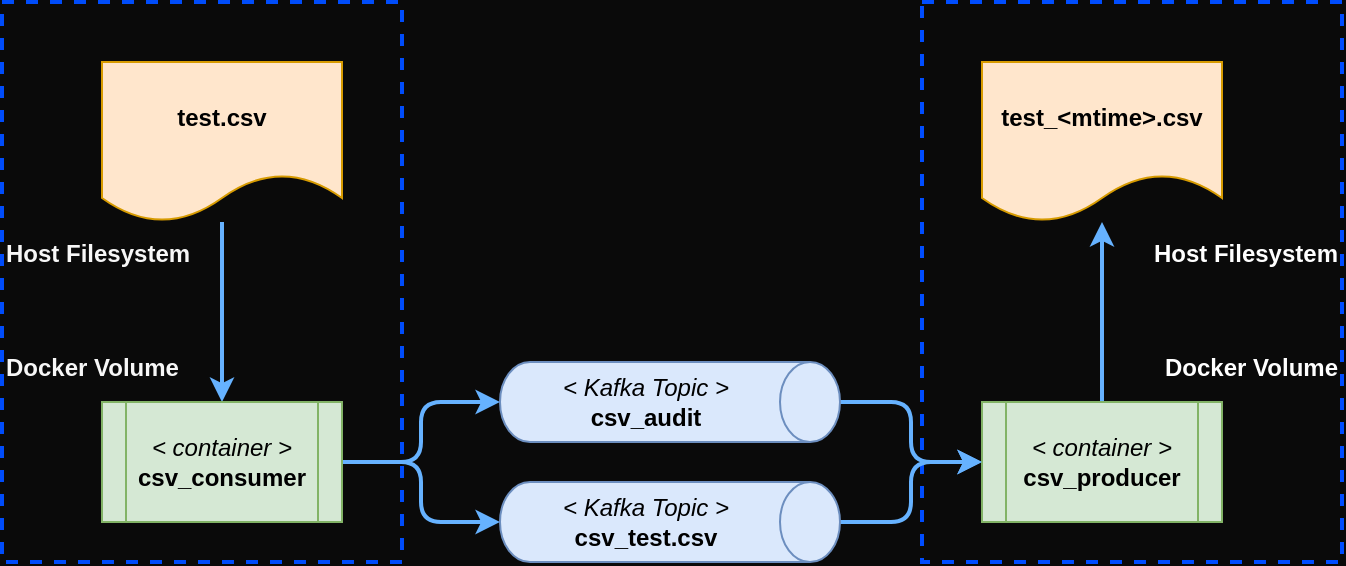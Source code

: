 <mxfile version="14.1.8" type="device"><diagram id="pLfo6xVx3OTYhQOIVpea" name="Page-1"><mxGraphModel dx="1086" dy="966" grid="1" gridSize="10" guides="1" tooltips="1" connect="1" arrows="1" fold="1" page="1" pageScale="1" pageWidth="827" pageHeight="1169" background="#0A0A0A" math="0" shadow="0"><root><mxCell id="0"/><mxCell id="1" parent="0"/><mxCell id="pJ34K_4MBTx9DgtTikUU-6" value="&lt;br&gt;&lt;br&gt;&lt;b&gt;Host Filesystem&lt;/b&gt;&lt;br&gt;&lt;font color=&quot;#66b2ff&quot;&gt;&lt;br&gt;&lt;br&gt;&lt;br&gt;&lt;/font&gt;&lt;b&gt;Docker Volume&lt;/b&gt;" style="rounded=0;whiteSpace=wrap;html=1;dashed=1;fillColor=none;strokeWidth=2;strokeColor=#004DFF;fontColor=#FFFFFF;align=right;" parent="1" vertex="1"><mxGeometry x="540" y="170" width="210" height="280" as="geometry"/></mxCell><mxCell id="pJ34K_4MBTx9DgtTikUU-3" value="&lt;br&gt;&lt;br&gt;&lt;b&gt;Host Filesystem&lt;/b&gt;&lt;br&gt;&lt;font color=&quot;#66b2ff&quot;&gt;&lt;br&gt;&lt;br&gt;&lt;br&gt;&lt;/font&gt;&lt;b&gt;Docker Volume&lt;/b&gt;" style="rounded=0;whiteSpace=wrap;html=1;dashed=1;fillColor=none;strokeWidth=2;strokeColor=#004CFA;fontColor=#F7F7F7;align=left;" parent="1" vertex="1"><mxGeometry x="80" y="170" width="200" height="280" as="geometry"/></mxCell><mxCell id="5IRC7bN5UJ-29zubCn5d-1" style="edgeStyle=orthogonalEdgeStyle;rounded=1;orthogonalLoop=1;jettySize=auto;html=1;strokeColor=#66B2FF;strokeWidth=2;fontColor=#FFFFFF;" edge="1" parent="1" source="pJ34K_4MBTx9DgtTikUU-1" target="pJ34K_4MBTx9DgtTikUU-2"><mxGeometry relative="1" as="geometry"/></mxCell><mxCell id="pJ34K_4MBTx9DgtTikUU-1" value="test.csv" style="shape=document;whiteSpace=wrap;html=1;boundedLbl=1;fontStyle=1;fillColor=#ffe6cc;strokeColor=#d79b00;" parent="1" vertex="1"><mxGeometry x="130" y="200" width="120" height="80" as="geometry"/></mxCell><mxCell id="pJ34K_4MBTx9DgtTikUU-5" style="edgeStyle=orthogonalEdgeStyle;rounded=1;orthogonalLoop=1;jettySize=auto;html=1;strokeColor=#66B2FF;strokeWidth=2;" parent="1" source="pJ34K_4MBTx9DgtTikUU-2" target="pJ34K_4MBTx9DgtTikUU-4" edge="1"><mxGeometry relative="1" as="geometry"/></mxCell><mxCell id="pJ34K_4MBTx9DgtTikUU-11" style="edgeStyle=orthogonalEdgeStyle;rounded=1;orthogonalLoop=1;jettySize=auto;html=1;strokeColor=#66B2FF;strokeWidth=2;" parent="1" source="pJ34K_4MBTx9DgtTikUU-2" target="pJ34K_4MBTx9DgtTikUU-10" edge="1"><mxGeometry relative="1" as="geometry"/></mxCell><mxCell id="pJ34K_4MBTx9DgtTikUU-2" value="&lt;i&gt;&amp;lt; container &amp;gt;&lt;/i&gt;&lt;br&gt;&lt;b&gt;csv_consumer&lt;/b&gt;" style="shape=process;whiteSpace=wrap;html=1;backgroundOutline=1;fillColor=#d5e8d4;strokeColor=#82b366;" parent="1" vertex="1"><mxGeometry x="130" y="370" width="120" height="60" as="geometry"/></mxCell><mxCell id="pJ34K_4MBTx9DgtTikUU-9" style="edgeStyle=orthogonalEdgeStyle;rounded=1;orthogonalLoop=1;jettySize=auto;html=1;strokeColor=#66B2FF;strokeWidth=2;" parent="1" source="pJ34K_4MBTx9DgtTikUU-4" target="pJ34K_4MBTx9DgtTikUU-8" edge="1"><mxGeometry relative="1" as="geometry"/></mxCell><mxCell id="pJ34K_4MBTx9DgtTikUU-4" value="&lt;span style=&quot;&quot;&gt;&lt;i&gt;&amp;lt; Kafka Topic &amp;gt;&lt;/i&gt;&lt;br&gt;&lt;b&gt;csv_test.csv&lt;/b&gt;&lt;br&gt;&lt;/span&gt;" style="shape=cylinder3;whiteSpace=wrap;html=1;boundedLbl=1;backgroundOutline=1;size=15;rotation=0;direction=south;fillColor=#dae8fc;strokeColor=#6c8ebf;labelBackgroundColor=none;" parent="1" vertex="1"><mxGeometry x="329" y="410" width="170" height="40" as="geometry"/></mxCell><mxCell id="pJ34K_4MBTx9DgtTikUU-7" value="test_&amp;lt;mtime&amp;gt;.csv" style="shape=document;whiteSpace=wrap;html=1;boundedLbl=1;fontStyle=1;fillColor=#ffe6cc;strokeColor=#d79b00;" parent="1" vertex="1"><mxGeometry x="570" y="200" width="120" height="80" as="geometry"/></mxCell><mxCell id="5IRC7bN5UJ-29zubCn5d-3" style="edgeStyle=orthogonalEdgeStyle;rounded=1;orthogonalLoop=1;jettySize=auto;html=1;strokeColor=#66B2FF;strokeWidth=2;fontColor=#FFFFFF;" edge="1" parent="1" source="pJ34K_4MBTx9DgtTikUU-8" target="pJ34K_4MBTx9DgtTikUU-7"><mxGeometry relative="1" as="geometry"/></mxCell><mxCell id="pJ34K_4MBTx9DgtTikUU-8" value="&lt;i&gt;&amp;lt; container &amp;gt;&lt;/i&gt;&lt;br&gt;&lt;b&gt;csv_producer&lt;/b&gt;" style="shape=process;whiteSpace=wrap;html=1;backgroundOutline=1;fillColor=#d5e8d4;strokeColor=#82b366;" parent="1" vertex="1"><mxGeometry x="570" y="370" width="120" height="60" as="geometry"/></mxCell><mxCell id="pJ34K_4MBTx9DgtTikUU-12" style="edgeStyle=orthogonalEdgeStyle;rounded=1;orthogonalLoop=1;jettySize=auto;html=1;strokeColor=#66B2FF;strokeWidth=2;" parent="1" source="pJ34K_4MBTx9DgtTikUU-10" target="pJ34K_4MBTx9DgtTikUU-8" edge="1"><mxGeometry relative="1" as="geometry"/></mxCell><mxCell id="pJ34K_4MBTx9DgtTikUU-10" value="&lt;span style=&quot;&quot;&gt;&lt;i&gt;&amp;lt; Kafka Topic &amp;gt;&lt;/i&gt;&lt;br&gt;&lt;b&gt;csv_audit&lt;/b&gt;&lt;br&gt;&lt;/span&gt;" style="shape=cylinder3;whiteSpace=wrap;html=1;boundedLbl=1;backgroundOutline=1;size=15;rotation=0;direction=south;fillColor=#dae8fc;strokeColor=#6c8ebf;labelBackgroundColor=none;" parent="1" vertex="1"><mxGeometry x="329" y="350" width="170" height="40" as="geometry"/></mxCell></root></mxGraphModel></diagram></mxfile>